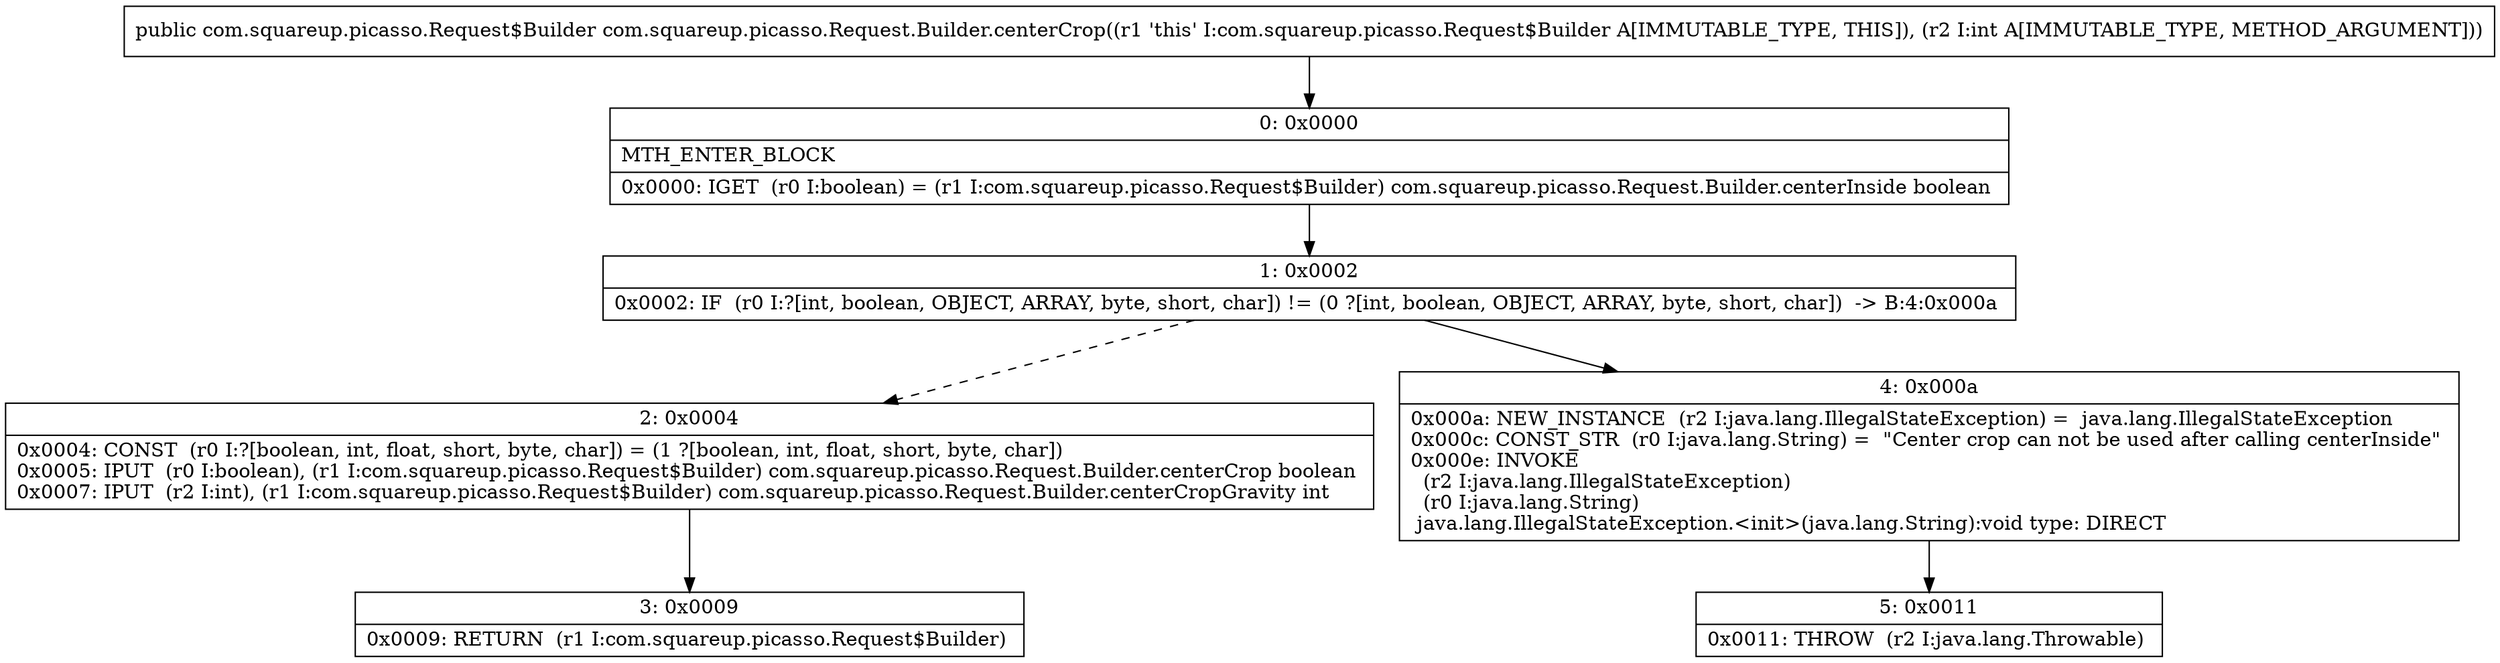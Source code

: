 digraph "CFG forcom.squareup.picasso.Request.Builder.centerCrop(I)Lcom\/squareup\/picasso\/Request$Builder;" {
Node_0 [shape=record,label="{0\:\ 0x0000|MTH_ENTER_BLOCK\l|0x0000: IGET  (r0 I:boolean) = (r1 I:com.squareup.picasso.Request$Builder) com.squareup.picasso.Request.Builder.centerInside boolean \l}"];
Node_1 [shape=record,label="{1\:\ 0x0002|0x0002: IF  (r0 I:?[int, boolean, OBJECT, ARRAY, byte, short, char]) != (0 ?[int, boolean, OBJECT, ARRAY, byte, short, char])  \-\> B:4:0x000a \l}"];
Node_2 [shape=record,label="{2\:\ 0x0004|0x0004: CONST  (r0 I:?[boolean, int, float, short, byte, char]) = (1 ?[boolean, int, float, short, byte, char]) \l0x0005: IPUT  (r0 I:boolean), (r1 I:com.squareup.picasso.Request$Builder) com.squareup.picasso.Request.Builder.centerCrop boolean \l0x0007: IPUT  (r2 I:int), (r1 I:com.squareup.picasso.Request$Builder) com.squareup.picasso.Request.Builder.centerCropGravity int \l}"];
Node_3 [shape=record,label="{3\:\ 0x0009|0x0009: RETURN  (r1 I:com.squareup.picasso.Request$Builder) \l}"];
Node_4 [shape=record,label="{4\:\ 0x000a|0x000a: NEW_INSTANCE  (r2 I:java.lang.IllegalStateException) =  java.lang.IllegalStateException \l0x000c: CONST_STR  (r0 I:java.lang.String) =  \"Center crop can not be used after calling centerInside\" \l0x000e: INVOKE  \l  (r2 I:java.lang.IllegalStateException)\l  (r0 I:java.lang.String)\l java.lang.IllegalStateException.\<init\>(java.lang.String):void type: DIRECT \l}"];
Node_5 [shape=record,label="{5\:\ 0x0011|0x0011: THROW  (r2 I:java.lang.Throwable) \l}"];
MethodNode[shape=record,label="{public com.squareup.picasso.Request$Builder com.squareup.picasso.Request.Builder.centerCrop((r1 'this' I:com.squareup.picasso.Request$Builder A[IMMUTABLE_TYPE, THIS]), (r2 I:int A[IMMUTABLE_TYPE, METHOD_ARGUMENT])) }"];
MethodNode -> Node_0;
Node_0 -> Node_1;
Node_1 -> Node_2[style=dashed];
Node_1 -> Node_4;
Node_2 -> Node_3;
Node_4 -> Node_5;
}

